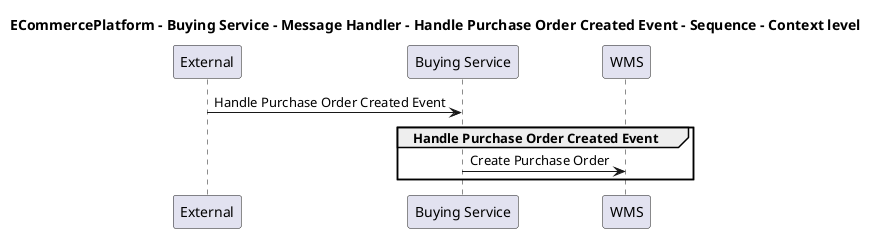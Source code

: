@startuml

title ECommercePlatform - Buying Service - Message Handler - Handle Purchase Order Created Event - Sequence - Context level

participant "External" as C4InterFlow.SoftwareSystems.ExternalSystem
participant "Buying Service" as ECommercePlatform.SoftwareSystems.BuyingService
participant "WMS" as ECommercePlatform.SoftwareSystems.WMS

C4InterFlow.SoftwareSystems.ExternalSystem -> ECommercePlatform.SoftwareSystems.BuyingService : Handle Purchase Order Created Event
group Handle Purchase Order Created Event
ECommercePlatform.SoftwareSystems.BuyingService -> ECommercePlatform.SoftwareSystems.WMS : Create Purchase Order
end


@enduml
